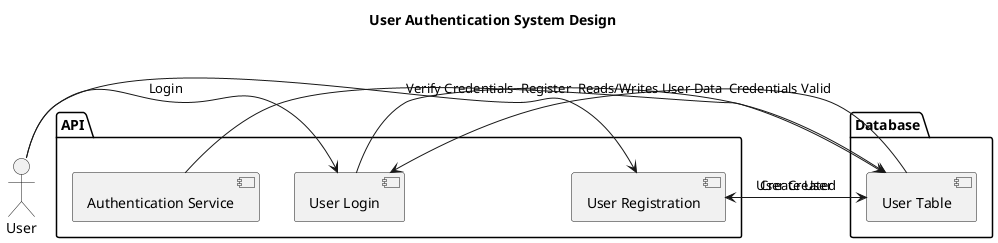 @startuml
title User Authentication System Design

' Define actors
actor User

' Define components
package "API" {
  [Authentication Service]
  [User Registration]
  [User Login]
}

package "Database" {
  [User Table]
}

' Define interactions
User -> [User Registration] : Register
[User Registration] -> [User Table] : Create User
[User Table] --> [User Registration] : User Created

User -> [User Login] : Login
[User Login] -> [User Table] : Verify Credentials
[User Table] --> [User Login] : Credentials Valid

' Define relationships
[Authentication Service] --> [User Table] : Reads/Writes User Data

@enduml
